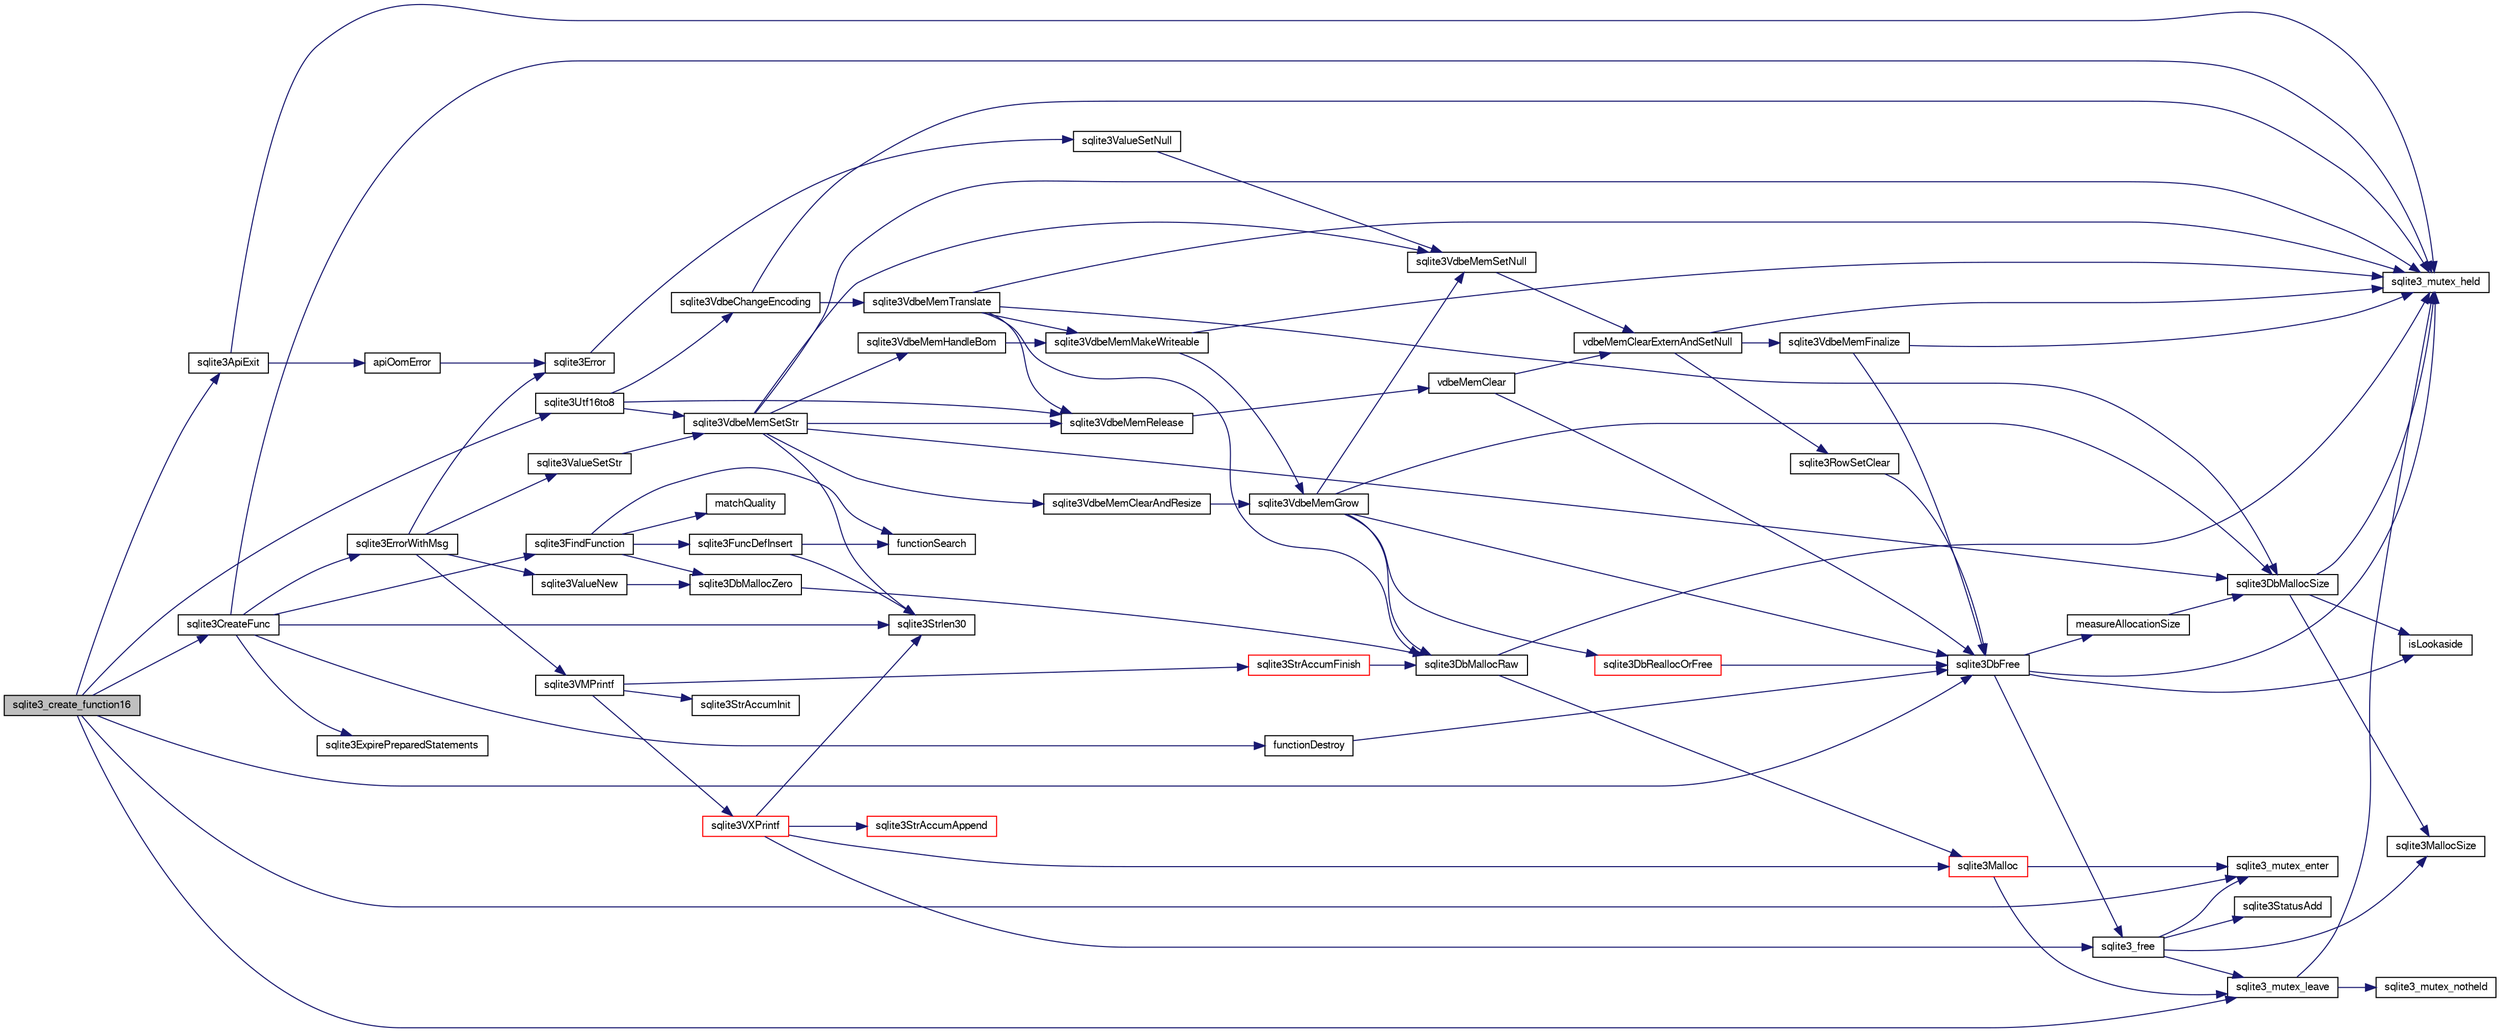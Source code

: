 digraph "sqlite3_create_function16"
{
  edge [fontname="FreeSans",fontsize="10",labelfontname="FreeSans",labelfontsize="10"];
  node [fontname="FreeSans",fontsize="10",shape=record];
  rankdir="LR";
  Node26521 [label="sqlite3_create_function16",height=0.2,width=0.4,color="black", fillcolor="grey75", style="filled", fontcolor="black"];
  Node26521 -> Node26522 [color="midnightblue",fontsize="10",style="solid",fontname="FreeSans"];
  Node26522 [label="sqlite3_mutex_enter",height=0.2,width=0.4,color="black", fillcolor="white", style="filled",URL="$sqlite3_8c.html#a1c12cde690bd89f104de5cbad12a6bf5"];
  Node26521 -> Node26523 [color="midnightblue",fontsize="10",style="solid",fontname="FreeSans"];
  Node26523 [label="sqlite3Utf16to8",height=0.2,width=0.4,color="black", fillcolor="white", style="filled",URL="$sqlite3_8c.html#a2c2d4b96de83192463964b77bdc524ae"];
  Node26523 -> Node26524 [color="midnightblue",fontsize="10",style="solid",fontname="FreeSans"];
  Node26524 [label="sqlite3VdbeMemSetStr",height=0.2,width=0.4,color="black", fillcolor="white", style="filled",URL="$sqlite3_8c.html#a9697bec7c3b512483638ea3646191d7d"];
  Node26524 -> Node26525 [color="midnightblue",fontsize="10",style="solid",fontname="FreeSans"];
  Node26525 [label="sqlite3_mutex_held",height=0.2,width=0.4,color="black", fillcolor="white", style="filled",URL="$sqlite3_8c.html#acf77da68932b6bc163c5e68547ecc3e7"];
  Node26524 -> Node26526 [color="midnightblue",fontsize="10",style="solid",fontname="FreeSans"];
  Node26526 [label="sqlite3VdbeMemSetNull",height=0.2,width=0.4,color="black", fillcolor="white", style="filled",URL="$sqlite3_8c.html#ae01092c23aebaf8a3ebdf3954609b410"];
  Node26526 -> Node26527 [color="midnightblue",fontsize="10",style="solid",fontname="FreeSans"];
  Node26527 [label="vdbeMemClearExternAndSetNull",height=0.2,width=0.4,color="black", fillcolor="white", style="filled",URL="$sqlite3_8c.html#a29c41a360fb0e86b817777daf061230c"];
  Node26527 -> Node26525 [color="midnightblue",fontsize="10",style="solid",fontname="FreeSans"];
  Node26527 -> Node26528 [color="midnightblue",fontsize="10",style="solid",fontname="FreeSans"];
  Node26528 [label="sqlite3VdbeMemFinalize",height=0.2,width=0.4,color="black", fillcolor="white", style="filled",URL="$sqlite3_8c.html#a2568220f48ddef81b1c43e401042d9d2"];
  Node26528 -> Node26525 [color="midnightblue",fontsize="10",style="solid",fontname="FreeSans"];
  Node26528 -> Node26529 [color="midnightblue",fontsize="10",style="solid",fontname="FreeSans"];
  Node26529 [label="sqlite3DbFree",height=0.2,width=0.4,color="black", fillcolor="white", style="filled",URL="$sqlite3_8c.html#ac70ab821a6607b4a1b909582dc37a069"];
  Node26529 -> Node26525 [color="midnightblue",fontsize="10",style="solid",fontname="FreeSans"];
  Node26529 -> Node26530 [color="midnightblue",fontsize="10",style="solid",fontname="FreeSans"];
  Node26530 [label="measureAllocationSize",height=0.2,width=0.4,color="black", fillcolor="white", style="filled",URL="$sqlite3_8c.html#a45731e644a22fdb756e2b6337224217a"];
  Node26530 -> Node26531 [color="midnightblue",fontsize="10",style="solid",fontname="FreeSans"];
  Node26531 [label="sqlite3DbMallocSize",height=0.2,width=0.4,color="black", fillcolor="white", style="filled",URL="$sqlite3_8c.html#aa397e5a8a03495203a0767abf0a71f86"];
  Node26531 -> Node26532 [color="midnightblue",fontsize="10",style="solid",fontname="FreeSans"];
  Node26532 [label="sqlite3MallocSize",height=0.2,width=0.4,color="black", fillcolor="white", style="filled",URL="$sqlite3_8c.html#acf5d2a5f35270bafb050bd2def576955"];
  Node26531 -> Node26525 [color="midnightblue",fontsize="10",style="solid",fontname="FreeSans"];
  Node26531 -> Node26533 [color="midnightblue",fontsize="10",style="solid",fontname="FreeSans"];
  Node26533 [label="isLookaside",height=0.2,width=0.4,color="black", fillcolor="white", style="filled",URL="$sqlite3_8c.html#a770fa05ff9717b75e16f4d968a77b897"];
  Node26529 -> Node26533 [color="midnightblue",fontsize="10",style="solid",fontname="FreeSans"];
  Node26529 -> Node26534 [color="midnightblue",fontsize="10",style="solid",fontname="FreeSans"];
  Node26534 [label="sqlite3_free",height=0.2,width=0.4,color="black", fillcolor="white", style="filled",URL="$sqlite3_8c.html#a6552349e36a8a691af5487999ab09519"];
  Node26534 -> Node26522 [color="midnightblue",fontsize="10",style="solid",fontname="FreeSans"];
  Node26534 -> Node26535 [color="midnightblue",fontsize="10",style="solid",fontname="FreeSans"];
  Node26535 [label="sqlite3StatusAdd",height=0.2,width=0.4,color="black", fillcolor="white", style="filled",URL="$sqlite3_8c.html#afa029f93586aeab4cc85360905dae9cd"];
  Node26534 -> Node26532 [color="midnightblue",fontsize="10",style="solid",fontname="FreeSans"];
  Node26534 -> Node26536 [color="midnightblue",fontsize="10",style="solid",fontname="FreeSans"];
  Node26536 [label="sqlite3_mutex_leave",height=0.2,width=0.4,color="black", fillcolor="white", style="filled",URL="$sqlite3_8c.html#a5838d235601dbd3c1fa993555c6bcc93"];
  Node26536 -> Node26525 [color="midnightblue",fontsize="10",style="solid",fontname="FreeSans"];
  Node26536 -> Node26537 [color="midnightblue",fontsize="10",style="solid",fontname="FreeSans"];
  Node26537 [label="sqlite3_mutex_notheld",height=0.2,width=0.4,color="black", fillcolor="white", style="filled",URL="$sqlite3_8c.html#a83967c837c1c000d3b5adcfaa688f5dc"];
  Node26527 -> Node26538 [color="midnightblue",fontsize="10",style="solid",fontname="FreeSans"];
  Node26538 [label="sqlite3RowSetClear",height=0.2,width=0.4,color="black", fillcolor="white", style="filled",URL="$sqlite3_8c.html#ae153de0cd969511a607e26deeca80342"];
  Node26538 -> Node26529 [color="midnightblue",fontsize="10",style="solid",fontname="FreeSans"];
  Node26524 -> Node26539 [color="midnightblue",fontsize="10",style="solid",fontname="FreeSans"];
  Node26539 [label="sqlite3Strlen30",height=0.2,width=0.4,color="black", fillcolor="white", style="filled",URL="$sqlite3_8c.html#a3dcd80ba41f1a308193dee74857b62a7"];
  Node26524 -> Node26540 [color="midnightblue",fontsize="10",style="solid",fontname="FreeSans"];
  Node26540 [label="sqlite3VdbeMemClearAndResize",height=0.2,width=0.4,color="black", fillcolor="white", style="filled",URL="$sqlite3_8c.html#add082be4aa46084ecdf023cfac898231"];
  Node26540 -> Node26541 [color="midnightblue",fontsize="10",style="solid",fontname="FreeSans"];
  Node26541 [label="sqlite3VdbeMemGrow",height=0.2,width=0.4,color="black", fillcolor="white", style="filled",URL="$sqlite3_8c.html#aba753c9690ae0ba31b5100945cf29447"];
  Node26541 -> Node26531 [color="midnightblue",fontsize="10",style="solid",fontname="FreeSans"];
  Node26541 -> Node26542 [color="midnightblue",fontsize="10",style="solid",fontname="FreeSans"];
  Node26542 [label="sqlite3DbReallocOrFree",height=0.2,width=0.4,color="red", fillcolor="white", style="filled",URL="$sqlite3_8c.html#a532a9fd62eeb46b61885a0fff075231c"];
  Node26542 -> Node26529 [color="midnightblue",fontsize="10",style="solid",fontname="FreeSans"];
  Node26541 -> Node26529 [color="midnightblue",fontsize="10",style="solid",fontname="FreeSans"];
  Node26541 -> Node26544 [color="midnightblue",fontsize="10",style="solid",fontname="FreeSans"];
  Node26544 [label="sqlite3DbMallocRaw",height=0.2,width=0.4,color="black", fillcolor="white", style="filled",URL="$sqlite3_8c.html#abbe8be0cf7175e11ddc3e2218fad924e"];
  Node26544 -> Node26525 [color="midnightblue",fontsize="10",style="solid",fontname="FreeSans"];
  Node26544 -> Node26545 [color="midnightblue",fontsize="10",style="solid",fontname="FreeSans"];
  Node26545 [label="sqlite3Malloc",height=0.2,width=0.4,color="red", fillcolor="white", style="filled",URL="$sqlite3_8c.html#a361a2eaa846b1885f123abe46f5d8b2b"];
  Node26545 -> Node26522 [color="midnightblue",fontsize="10",style="solid",fontname="FreeSans"];
  Node26545 -> Node26536 [color="midnightblue",fontsize="10",style="solid",fontname="FreeSans"];
  Node26541 -> Node26526 [color="midnightblue",fontsize="10",style="solid",fontname="FreeSans"];
  Node26524 -> Node26605 [color="midnightblue",fontsize="10",style="solid",fontname="FreeSans"];
  Node26605 [label="sqlite3VdbeMemRelease",height=0.2,width=0.4,color="black", fillcolor="white", style="filled",URL="$sqlite3_8c.html#a90606361dbeba88159fd6ff03fcc10cc"];
  Node26605 -> Node26606 [color="midnightblue",fontsize="10",style="solid",fontname="FreeSans"];
  Node26606 [label="vdbeMemClear",height=0.2,width=0.4,color="black", fillcolor="white", style="filled",URL="$sqlite3_8c.html#a489eef6e55ad0dadf67578726b935d12"];
  Node26606 -> Node26527 [color="midnightblue",fontsize="10",style="solid",fontname="FreeSans"];
  Node26606 -> Node26529 [color="midnightblue",fontsize="10",style="solid",fontname="FreeSans"];
  Node26524 -> Node26531 [color="midnightblue",fontsize="10",style="solid",fontname="FreeSans"];
  Node26524 -> Node26804 [color="midnightblue",fontsize="10",style="solid",fontname="FreeSans"];
  Node26804 [label="sqlite3VdbeMemHandleBom",height=0.2,width=0.4,color="black", fillcolor="white", style="filled",URL="$sqlite3_8c.html#a8ac47607e6893715d335a0f6f4b58e3e"];
  Node26804 -> Node26604 [color="midnightblue",fontsize="10",style="solid",fontname="FreeSans"];
  Node26604 [label="sqlite3VdbeMemMakeWriteable",height=0.2,width=0.4,color="black", fillcolor="white", style="filled",URL="$sqlite3_8c.html#afabdd8032205a36c69ad191c6bbb6a34"];
  Node26604 -> Node26525 [color="midnightblue",fontsize="10",style="solid",fontname="FreeSans"];
  Node26604 -> Node26541 [color="midnightblue",fontsize="10",style="solid",fontname="FreeSans"];
  Node26523 -> Node26602 [color="midnightblue",fontsize="10",style="solid",fontname="FreeSans"];
  Node26602 [label="sqlite3VdbeChangeEncoding",height=0.2,width=0.4,color="black", fillcolor="white", style="filled",URL="$sqlite3_8c.html#aa7cf8e488bf8cf9ec18528f52a40de31"];
  Node26602 -> Node26525 [color="midnightblue",fontsize="10",style="solid",fontname="FreeSans"];
  Node26602 -> Node26603 [color="midnightblue",fontsize="10",style="solid",fontname="FreeSans"];
  Node26603 [label="sqlite3VdbeMemTranslate",height=0.2,width=0.4,color="black", fillcolor="white", style="filled",URL="$sqlite3_8c.html#adc5f07459f00d96ec7591be255d029f5"];
  Node26603 -> Node26525 [color="midnightblue",fontsize="10",style="solid",fontname="FreeSans"];
  Node26603 -> Node26604 [color="midnightblue",fontsize="10",style="solid",fontname="FreeSans"];
  Node26603 -> Node26544 [color="midnightblue",fontsize="10",style="solid",fontname="FreeSans"];
  Node26603 -> Node26605 [color="midnightblue",fontsize="10",style="solid",fontname="FreeSans"];
  Node26603 -> Node26531 [color="midnightblue",fontsize="10",style="solid",fontname="FreeSans"];
  Node26523 -> Node26605 [color="midnightblue",fontsize="10",style="solid",fontname="FreeSans"];
  Node26521 -> Node26805 [color="midnightblue",fontsize="10",style="solid",fontname="FreeSans"];
  Node26805 [label="sqlite3CreateFunc",height=0.2,width=0.4,color="black", fillcolor="white", style="filled",URL="$sqlite3_8c.html#a686d432574e951a7205c7fe113c93fe2"];
  Node26805 -> Node26525 [color="midnightblue",fontsize="10",style="solid",fontname="FreeSans"];
  Node26805 -> Node26539 [color="midnightblue",fontsize="10",style="solid",fontname="FreeSans"];
  Node26805 -> Node26806 [color="midnightblue",fontsize="10",style="solid",fontname="FreeSans"];
  Node26806 [label="sqlite3FindFunction",height=0.2,width=0.4,color="black", fillcolor="white", style="filled",URL="$sqlite3_8c.html#a5138472d62a50ed750b51d3b3f19d954"];
  Node26806 -> Node26760 [color="midnightblue",fontsize="10",style="solid",fontname="FreeSans"];
  Node26760 [label="functionSearch",height=0.2,width=0.4,color="black", fillcolor="white", style="filled",URL="$sqlite3_8c.html#a2adc3742ab399b9efed9f7fd8f8c7201"];
  Node26806 -> Node26807 [color="midnightblue",fontsize="10",style="solid",fontname="FreeSans"];
  Node26807 [label="matchQuality",height=0.2,width=0.4,color="black", fillcolor="white", style="filled",URL="$sqlite3_8c.html#ac523a4d3921808bf622971cf06edc319"];
  Node26806 -> Node26741 [color="midnightblue",fontsize="10",style="solid",fontname="FreeSans"];
  Node26741 [label="sqlite3DbMallocZero",height=0.2,width=0.4,color="black", fillcolor="white", style="filled",URL="$sqlite3_8c.html#a49cfebac9d6067a03442c92af73f33e4"];
  Node26741 -> Node26544 [color="midnightblue",fontsize="10",style="solid",fontname="FreeSans"];
  Node26806 -> Node26759 [color="midnightblue",fontsize="10",style="solid",fontname="FreeSans"];
  Node26759 [label="sqlite3FuncDefInsert",height=0.2,width=0.4,color="black", fillcolor="white", style="filled",URL="$sqlite3_8c.html#a4792ef11f826665b64987bd051fa5a20"];
  Node26759 -> Node26539 [color="midnightblue",fontsize="10",style="solid",fontname="FreeSans"];
  Node26759 -> Node26760 [color="midnightblue",fontsize="10",style="solid",fontname="FreeSans"];
  Node26805 -> Node26808 [color="midnightblue",fontsize="10",style="solid",fontname="FreeSans"];
  Node26808 [label="sqlite3ErrorWithMsg",height=0.2,width=0.4,color="black", fillcolor="white", style="filled",URL="$sqlite3_8c.html#a11feb4cd8e77d59df266587cfe1b2641"];
  Node26808 -> Node26744 [color="midnightblue",fontsize="10",style="solid",fontname="FreeSans"];
  Node26744 [label="sqlite3Error",height=0.2,width=0.4,color="black", fillcolor="white", style="filled",URL="$sqlite3_8c.html#a4ba5e8be78db50d5538dcaa45bcf74d3"];
  Node26744 -> Node26745 [color="midnightblue",fontsize="10",style="solid",fontname="FreeSans"];
  Node26745 [label="sqlite3ValueSetNull",height=0.2,width=0.4,color="black", fillcolor="white", style="filled",URL="$sqlite3_8c.html#ad9bc4507a7806b37946116afbe183b95"];
  Node26745 -> Node26526 [color="midnightblue",fontsize="10",style="solid",fontname="FreeSans"];
  Node26808 -> Node26809 [color="midnightblue",fontsize="10",style="solid",fontname="FreeSans"];
  Node26809 [label="sqlite3ValueNew",height=0.2,width=0.4,color="black", fillcolor="white", style="filled",URL="$sqlite3_8c.html#ad40a378778daff2d574bec905e35828b"];
  Node26809 -> Node26741 [color="midnightblue",fontsize="10",style="solid",fontname="FreeSans"];
  Node26808 -> Node26792 [color="midnightblue",fontsize="10",style="solid",fontname="FreeSans"];
  Node26792 [label="sqlite3VMPrintf",height=0.2,width=0.4,color="black", fillcolor="white", style="filled",URL="$sqlite3_8c.html#a05535d0982ef06fbc2ee8195ebbae689"];
  Node26792 -> Node26576 [color="midnightblue",fontsize="10",style="solid",fontname="FreeSans"];
  Node26576 [label="sqlite3StrAccumInit",height=0.2,width=0.4,color="black", fillcolor="white", style="filled",URL="$sqlite3_8c.html#aabf95e113b9d54d519cd15a56215f560"];
  Node26792 -> Node26577 [color="midnightblue",fontsize="10",style="solid",fontname="FreeSans"];
  Node26577 [label="sqlite3VXPrintf",height=0.2,width=0.4,color="red", fillcolor="white", style="filled",URL="$sqlite3_8c.html#a63c25806c9bd4a2b76f9a0eb232c6bde"];
  Node26577 -> Node26578 [color="midnightblue",fontsize="10",style="solid",fontname="FreeSans"];
  Node26578 [label="sqlite3StrAccumAppend",height=0.2,width=0.4,color="red", fillcolor="white", style="filled",URL="$sqlite3_8c.html#a56664fa33def33c5a5245b623441d5e0"];
  Node26577 -> Node26545 [color="midnightblue",fontsize="10",style="solid",fontname="FreeSans"];
  Node26577 -> Node26539 [color="midnightblue",fontsize="10",style="solid",fontname="FreeSans"];
  Node26577 -> Node26534 [color="midnightblue",fontsize="10",style="solid",fontname="FreeSans"];
  Node26792 -> Node26612 [color="midnightblue",fontsize="10",style="solid",fontname="FreeSans"];
  Node26612 [label="sqlite3StrAccumFinish",height=0.2,width=0.4,color="red", fillcolor="white", style="filled",URL="$sqlite3_8c.html#adb7f26b10ac1b847db6f000ef4c2e2ba"];
  Node26612 -> Node26544 [color="midnightblue",fontsize="10",style="solid",fontname="FreeSans"];
  Node26808 -> Node26810 [color="midnightblue",fontsize="10",style="solid",fontname="FreeSans"];
  Node26810 [label="sqlite3ValueSetStr",height=0.2,width=0.4,color="black", fillcolor="white", style="filled",URL="$sqlite3_8c.html#a1fd40749f47941ee97ff6d798e2bc67e"];
  Node26810 -> Node26524 [color="midnightblue",fontsize="10",style="solid",fontname="FreeSans"];
  Node26805 -> Node26811 [color="midnightblue",fontsize="10",style="solid",fontname="FreeSans"];
  Node26811 [label="sqlite3ExpirePreparedStatements",height=0.2,width=0.4,color="black", fillcolor="white", style="filled",URL="$sqlite3_8c.html#af8baf566e769881b3d0bbdb0d2b4cdfe"];
  Node26805 -> Node26812 [color="midnightblue",fontsize="10",style="solid",fontname="FreeSans"];
  Node26812 [label="functionDestroy",height=0.2,width=0.4,color="black", fillcolor="white", style="filled",URL="$sqlite3_8c.html#ad8907c124b2b0a3557b9f006fb98308c"];
  Node26812 -> Node26529 [color="midnightblue",fontsize="10",style="solid",fontname="FreeSans"];
  Node26521 -> Node26529 [color="midnightblue",fontsize="10",style="solid",fontname="FreeSans"];
  Node26521 -> Node26742 [color="midnightblue",fontsize="10",style="solid",fontname="FreeSans"];
  Node26742 [label="sqlite3ApiExit",height=0.2,width=0.4,color="black", fillcolor="white", style="filled",URL="$sqlite3_8c.html#ae5a967ec6172298db98b6090bbd1dd9b"];
  Node26742 -> Node26525 [color="midnightblue",fontsize="10",style="solid",fontname="FreeSans"];
  Node26742 -> Node26743 [color="midnightblue",fontsize="10",style="solid",fontname="FreeSans"];
  Node26743 [label="apiOomError",height=0.2,width=0.4,color="black", fillcolor="white", style="filled",URL="$sqlite3_8c.html#a55c294da0c468873c7f7ea59378b8b9c"];
  Node26743 -> Node26744 [color="midnightblue",fontsize="10",style="solid",fontname="FreeSans"];
  Node26521 -> Node26536 [color="midnightblue",fontsize="10",style="solid",fontname="FreeSans"];
}
